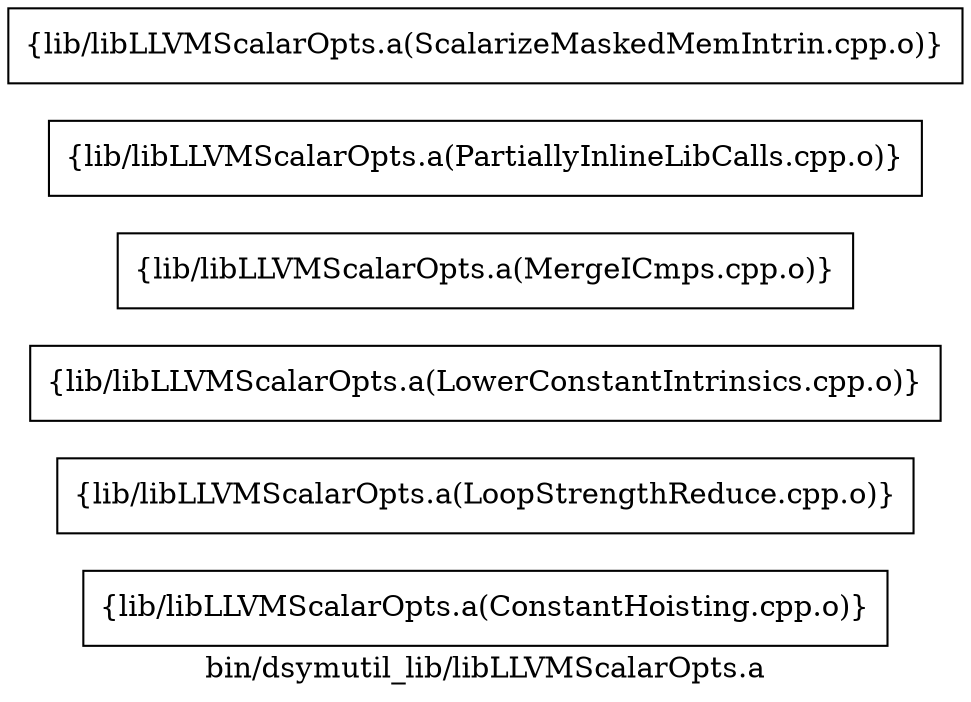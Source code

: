 digraph "bin/dsymutil_lib/libLLVMScalarOpts.a" {
	label="bin/dsymutil_lib/libLLVMScalarOpts.a";
	rankdir=LR;

	Node0x5653fc4e9f88 [shape=record,shape=box,group=0,label="{lib/libLLVMScalarOpts.a(ConstantHoisting.cpp.o)}"];
	Node0x5653fc4eba18 [shape=record,shape=box,group=0,label="{lib/libLLVMScalarOpts.a(LoopStrengthReduce.cpp.o)}"];
	Node0x5653fc4ebbf8 [shape=record,shape=box,group=0,label="{lib/libLLVMScalarOpts.a(LowerConstantIntrinsics.cpp.o)}"];
	Node0x5653fc4eb568 [shape=record,shape=box,group=0,label="{lib/libLLVMScalarOpts.a(MergeICmps.cpp.o)}"];
	Node0x5653fc4ec9b8 [shape=record,shape=box,group=0,label="{lib/libLLVMScalarOpts.a(PartiallyInlineLibCalls.cpp.o)}"];
	Node0x5653fc4ec418 [shape=record,shape=box,group=0,label="{lib/libLLVMScalarOpts.a(ScalarizeMaskedMemIntrin.cpp.o)}"];
}

